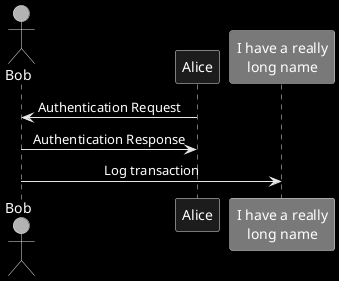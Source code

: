@startuml sequence_as
/'
可以通过使用 xxxFontColor, xxxFontSize , xxxFontName 三个参数,来修改绘图中的字体 (颜色、大小、
名称)
。
<blockquote> You can change the font for the drawing using xxxFontColor, xxxFontSize and xxxFontName
parameters. </blockquote>
示例:
skinparam classFontColor red
skinparam classFontSize 10
skinparam classFontName Aapex
也可以使用 skinparam defaultFontName 命令, 来修改默认的字体。
<blockquote> You can also change the default font for all fonts using skinparam defaultFontName. </block-
quote>
Example:
skinparam defaultFontName Aapex
请注意:字体名称高度依赖于操作系统,因此不要过度使用它,当你考虑到可移植性时。Helvetica and
Courier 应该是全平台可用。
<blockquote> Please note the fontname is highly system dependent, so do not over use it, if you look for portability.
Helvetica and Courier should be available on all system. </blockquote>
还有更多的参数可用,你可以通过下面的命令打印它们:
java -jar plantuml.jar -language
<blockquote> A lot of parameters are available. You can list them using the following command: java -jar plan-
tuml.jar -language </blockquote>
'/
/'
通过 left, right or center, 可以设置文本对齐.
也可以 sequenceMessageAlign 指令赋值为 direction 或 reverseDirection 以便让文本对齐与箭头方
向一致。
<blockquote> Text alignment can be set up to left, right or center. You can also use direction or reverseDirection
values for sequenceMessageAlign which align text depending on arrow direction. </blockquote>
'/
' 使用黑白
' skinparam monochrome true
' 使用黑白并翻转颜色 , 可以注释看看效果
skinparam monochrome reverse
' 使用的文字居中对其
skinparam sequenceMessageAlign center
actor Bob #red
' The only difference between actor
' and participant is the drawing
participant Alice
participant "I have a really\nlong name" as L #4CAF50
/' You can also declare:
participant L as "I have a really\nlong name" #99FF99
'/

Alice->Bob: Authentication Request
Bob->Alice: Authentication Response
Bob->L: Log transaction


@enduml